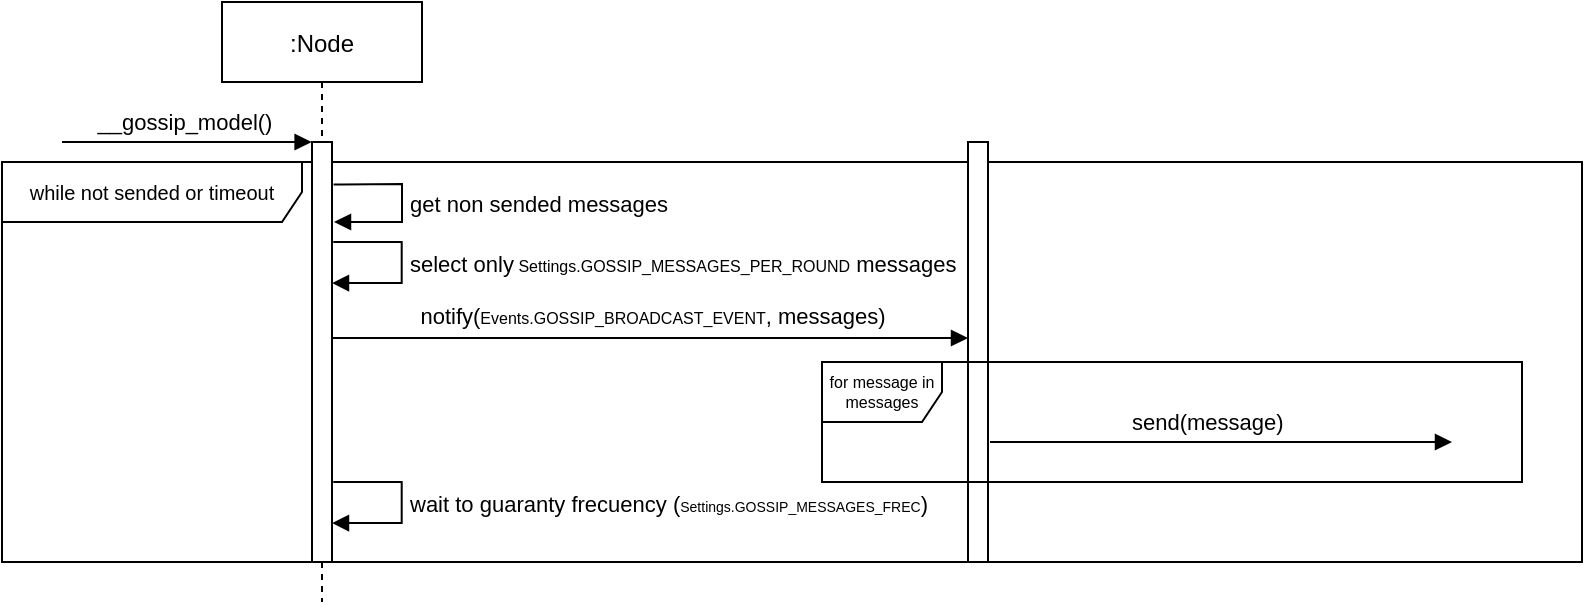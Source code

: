 <mxfile version="19.0.3" type="device"><diagram id="kgpKYQtTHZ0yAKxKKP6v" name="Page-1"><mxGraphModel dx="785" dy="510" grid="1" gridSize="10" guides="1" tooltips="1" connect="1" arrows="1" fold="1" page="1" pageScale="1" pageWidth="850" pageHeight="1100" math="0" shadow="0"><root><mxCell id="0"/><mxCell id="1" parent="0"/><mxCell id="3nuBFxr9cyL0pnOWT2aG-1" value=":Node" style="shape=umlLifeline;perimeter=lifelinePerimeter;container=1;collapsible=0;recursiveResize=0;rounded=0;shadow=0;strokeWidth=1;" parent="1" vertex="1"><mxGeometry x="120" y="80" width="100" height="300" as="geometry"/></mxCell><mxCell id="ya-9Ov7BZ48e7qXJu5MV-3" value="&lt;font style=&quot;font-size: 10px;&quot;&gt;while not sended or timeout&lt;/font&gt;" style="shape=umlFrame;whiteSpace=wrap;html=1;width=150;height=30;" parent="3nuBFxr9cyL0pnOWT2aG-1" vertex="1"><mxGeometry x="-110" y="80" width="790" height="200" as="geometry"/></mxCell><mxCell id="3nuBFxr9cyL0pnOWT2aG-2" value="" style="points=[];perimeter=orthogonalPerimeter;rounded=0;shadow=0;strokeWidth=1;" parent="3nuBFxr9cyL0pnOWT2aG-1" vertex="1"><mxGeometry x="45" y="70" width="10" height="210" as="geometry"/></mxCell><mxCell id="ya-9Ov7BZ48e7qXJu5MV-5" value="get non sended messages" style="edgeStyle=orthogonalEdgeStyle;html=1;align=left;spacingLeft=2;endArrow=block;rounded=0;exitX=1.08;exitY=0.101;exitDx=0;exitDy=0;exitPerimeter=0;" parent="3nuBFxr9cyL0pnOWT2aG-1" source="3nuBFxr9cyL0pnOWT2aG-2" edge="1"><mxGeometry x="0.005" relative="1" as="geometry"><mxPoint x="140" y="170" as="sourcePoint"/><Array as="points"><mxPoint x="60" y="91"/><mxPoint x="90" y="91"/><mxPoint x="90" y="110"/><mxPoint x="55" y="110"/></Array><mxPoint x="56" y="110" as="targetPoint"/><mxPoint as="offset"/></mxGeometry></mxCell><mxCell id="ya-9Ov7BZ48e7qXJu5MV-6" value="select only&lt;font style=&quot;font-size: 8px;&quot;&gt;&amp;nbsp;&lt;font style=&quot;font-size: 8px;&quot;&gt;Settings.GOSSIP_MESSAGES_PER_ROUND&lt;/font&gt;&lt;/font&gt; messages" style="edgeStyle=orthogonalEdgeStyle;html=1;align=left;spacingLeft=2;endArrow=block;rounded=0;exitX=1.08;exitY=0.101;exitDx=0;exitDy=0;exitPerimeter=0;entryX=1.017;entryY=0.209;entryDx=0;entryDy=0;entryPerimeter=0;" parent="3nuBFxr9cyL0pnOWT2aG-1" edge="1"><mxGeometry x="0.005" relative="1" as="geometry"><mxPoint x="55.63" y="120" as="sourcePoint"/><Array as="points"><mxPoint x="89.83" y="119.81"/><mxPoint x="89.83" y="140.81"/></Array><mxPoint x="55.0" y="140.52" as="targetPoint"/><mxPoint as="offset"/></mxGeometry></mxCell><mxCell id="ya-9Ov7BZ48e7qXJu5MV-7" value="" style="endArrow=block;html=1;rounded=0;endFill=1;" parent="3nuBFxr9cyL0pnOWT2aG-1" target="3nuBFxr9cyL0pnOWT2aG-6" edge="1"><mxGeometry width="50" height="50" relative="1" as="geometry"><mxPoint x="55" y="168" as="sourcePoint"/><mxPoint x="349.44" y="168.95" as="targetPoint"/></mxGeometry></mxCell><mxCell id="ya-9Ov7BZ48e7qXJu5MV-8" value="notify(&lt;font style=&quot;font-size: 8px;&quot;&gt;Events.GOSSIP_BROADCAST_EVENT&lt;/font&gt;, messages)" style="edgeLabel;html=1;align=center;verticalAlign=middle;resizable=0;points=[];" parent="ya-9Ov7BZ48e7qXJu5MV-7" vertex="1" connectable="0"><mxGeometry x="0.178" y="-1" relative="1" as="geometry"><mxPoint x="-28" y="-12" as="offset"/></mxGeometry></mxCell><mxCell id="3nuBFxr9cyL0pnOWT2aG-6" value="" style="points=[];perimeter=orthogonalPerimeter;rounded=0;shadow=0;strokeWidth=1;" parent="3nuBFxr9cyL0pnOWT2aG-1" vertex="1"><mxGeometry x="373" y="70" width="10" height="210" as="geometry"/></mxCell><mxCell id="ya-9Ov7BZ48e7qXJu5MV-9" value="send(message)" style="edgeStyle=orthogonalEdgeStyle;html=1;align=left;spacingLeft=2;endArrow=block;rounded=0;" parent="3nuBFxr9cyL0pnOWT2aG-1" edge="1"><mxGeometry x="-0.426" y="10" relative="1" as="geometry"><mxPoint x="384" y="220" as="sourcePoint"/><Array as="points"><mxPoint x="384" y="220"/></Array><mxPoint x="615" y="220" as="targetPoint"/><mxPoint as="offset"/></mxGeometry></mxCell><mxCell id="ya-9Ov7BZ48e7qXJu5MV-10" value="wait to guaranty frecuency (&lt;font style=&quot;font-size: 7px;&quot;&gt;Settings.GOSSIP_MESSAGES_FREC&lt;/font&gt;)" style="edgeStyle=orthogonalEdgeStyle;html=1;align=left;spacingLeft=2;endArrow=block;rounded=0;exitX=1.08;exitY=0.101;exitDx=0;exitDy=0;exitPerimeter=0;entryX=1.017;entryY=0.209;entryDx=0;entryDy=0;entryPerimeter=0;" parent="3nuBFxr9cyL0pnOWT2aG-1" edge="1"><mxGeometry x="0.005" relative="1" as="geometry"><mxPoint x="55.63" y="240" as="sourcePoint"/><Array as="points"><mxPoint x="89.83" y="239.81"/><mxPoint x="89.83" y="260.81"/></Array><mxPoint x="55" y="260.52" as="targetPoint"/><mxPoint as="offset"/></mxGeometry></mxCell><mxCell id="ya-9Ov7BZ48e7qXJu5MV-18" value="for message in messages" style="shape=umlFrame;whiteSpace=wrap;html=1;fontSize=8;" parent="3nuBFxr9cyL0pnOWT2aG-1" vertex="1"><mxGeometry x="300" y="180" width="350" height="60" as="geometry"/></mxCell><mxCell id="ya-9Ov7BZ48e7qXJu5MV-1" value="" style="endArrow=block;html=1;rounded=0;endFill=1;entryX=-0.02;entryY=0;entryDx=0;entryDy=0;entryPerimeter=0;" parent="1" target="3nuBFxr9cyL0pnOWT2aG-2" edge="1"><mxGeometry width="50" height="50" relative="1" as="geometry"><mxPoint x="40" y="150" as="sourcePoint"/><mxPoint x="160" y="150" as="targetPoint"/></mxGeometry></mxCell><mxCell id="ya-9Ov7BZ48e7qXJu5MV-2" value="__gossip_model()" style="edgeLabel;html=1;align=center;verticalAlign=middle;resizable=0;points=[];" parent="ya-9Ov7BZ48e7qXJu5MV-1" vertex="1" connectable="0"><mxGeometry x="0.178" y="-1" relative="1" as="geometry"><mxPoint x="-13" y="-11" as="offset"/></mxGeometry></mxCell></root></mxGraphModel></diagram></mxfile>